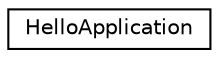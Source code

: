 digraph "Graphical Class Hierarchy"
{
 // LATEX_PDF_SIZE
  edge [fontname="Helvetica",fontsize="10",labelfontname="Helvetica",labelfontsize="10"];
  node [fontname="Helvetica",fontsize="10",shape=record];
  rankdir="LR";
  Node0 [label="HelloApplication",height=0.2,width=0.4,color="black", fillcolor="white", style="filled",URL="$classHelloApplication.html",tooltip="The 'hello' application modified to use QtCore."];
}
